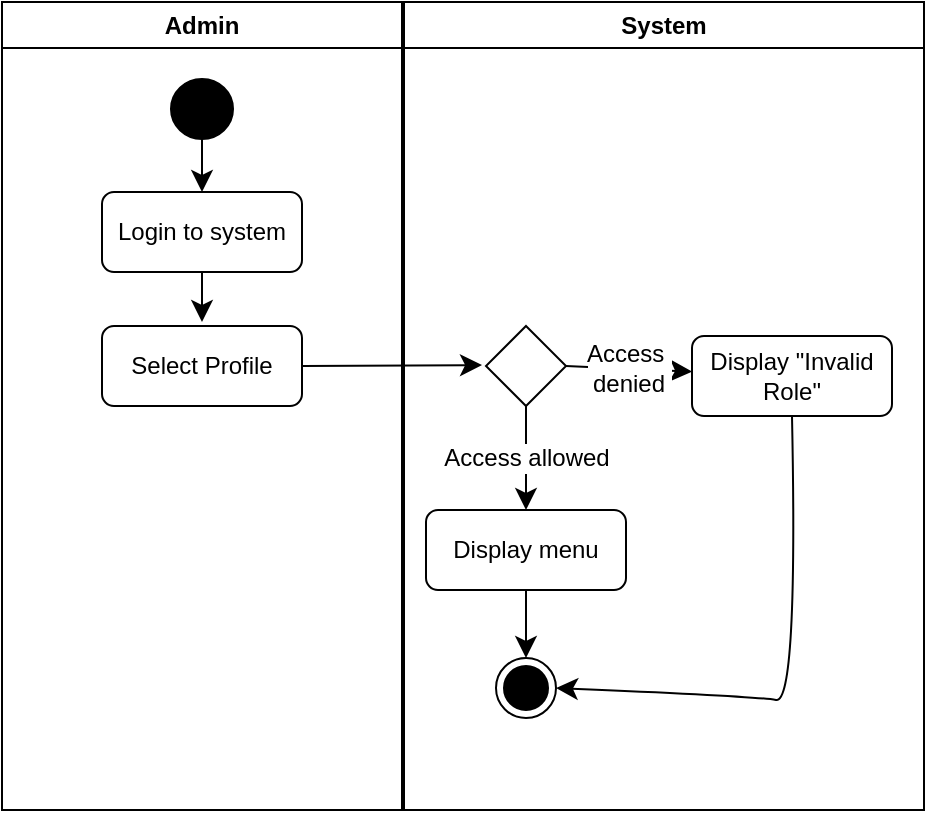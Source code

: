 <mxfile version="24.3.1" type="device">
  <diagram name="Page-1" id="3gBkWp7pDUZ7Cjef1UKf">
    <mxGraphModel dx="461" dy="542" grid="0" gridSize="10" guides="1" tooltips="1" connect="1" arrows="1" fold="1" page="0" pageScale="1" pageWidth="850" pageHeight="1100" math="0" shadow="0">
      <root>
        <mxCell id="0" />
        <mxCell id="1" parent="0" />
        <mxCell id="6UbHO1IqdgQUP5OgPyRk-1" value="Admin" style="swimlane;whiteSpace=wrap;html=1;" vertex="1" parent="1">
          <mxGeometry x="99" y="100" width="200" height="404" as="geometry" />
        </mxCell>
        <mxCell id="6UbHO1IqdgQUP5OgPyRk-10" style="edgeStyle=none;curved=1;rounded=0;orthogonalLoop=1;jettySize=auto;html=1;exitX=0.5;exitY=1;exitDx=0;exitDy=0;exitPerimeter=0;entryX=0.5;entryY=0;entryDx=0;entryDy=0;fontSize=12;startSize=8;endSize=8;" edge="1" parent="6UbHO1IqdgQUP5OgPyRk-1" source="6UbHO1IqdgQUP5OgPyRk-3" target="6UbHO1IqdgQUP5OgPyRk-4">
          <mxGeometry relative="1" as="geometry" />
        </mxCell>
        <mxCell id="6UbHO1IqdgQUP5OgPyRk-3" value="" style="strokeWidth=2;html=1;shape=mxgraph.flowchart.start_2;whiteSpace=wrap;fillColor=#000000;" vertex="1" parent="6UbHO1IqdgQUP5OgPyRk-1">
          <mxGeometry x="85" y="39" width="30" height="29" as="geometry" />
        </mxCell>
        <mxCell id="6UbHO1IqdgQUP5OgPyRk-11" style="edgeStyle=none;curved=1;rounded=0;orthogonalLoop=1;jettySize=auto;html=1;exitX=0.5;exitY=1;exitDx=0;exitDy=0;fontSize=12;startSize=8;endSize=8;" edge="1" parent="6UbHO1IqdgQUP5OgPyRk-1" source="6UbHO1IqdgQUP5OgPyRk-4">
          <mxGeometry relative="1" as="geometry">
            <mxPoint x="100" y="159.961" as="targetPoint" />
          </mxGeometry>
        </mxCell>
        <mxCell id="6UbHO1IqdgQUP5OgPyRk-4" value="Login to system" style="rounded=1;whiteSpace=wrap;html=1;" vertex="1" parent="6UbHO1IqdgQUP5OgPyRk-1">
          <mxGeometry x="50" y="95" width="100" height="40" as="geometry" />
        </mxCell>
        <mxCell id="6UbHO1IqdgQUP5OgPyRk-12" style="edgeStyle=none;curved=1;rounded=0;orthogonalLoop=1;jettySize=auto;html=1;exitX=1;exitY=0.5;exitDx=0;exitDy=0;fontSize=12;startSize=8;endSize=8;" edge="1" parent="6UbHO1IqdgQUP5OgPyRk-1" source="6UbHO1IqdgQUP5OgPyRk-5">
          <mxGeometry relative="1" as="geometry">
            <mxPoint x="240.0" y="181.529" as="targetPoint" />
          </mxGeometry>
        </mxCell>
        <mxCell id="6UbHO1IqdgQUP5OgPyRk-5" value="Select Profile" style="rounded=1;whiteSpace=wrap;html=1;" vertex="1" parent="6UbHO1IqdgQUP5OgPyRk-1">
          <mxGeometry x="50" y="162" width="100" height="40" as="geometry" />
        </mxCell>
        <mxCell id="6UbHO1IqdgQUP5OgPyRk-2" value="System" style="swimlane;whiteSpace=wrap;html=1;" vertex="1" parent="1">
          <mxGeometry x="300" y="100" width="260" height="404" as="geometry" />
        </mxCell>
        <mxCell id="6UbHO1IqdgQUP5OgPyRk-13" value="Access&amp;nbsp;&lt;div&gt;denied&lt;/div&gt;" style="edgeStyle=none;curved=1;rounded=0;orthogonalLoop=1;jettySize=auto;html=1;exitX=1;exitY=0.5;exitDx=0;exitDy=0;fontSize=12;startSize=8;endSize=8;" edge="1" parent="6UbHO1IqdgQUP5OgPyRk-2" source="6UbHO1IqdgQUP5OgPyRk-6" target="6UbHO1IqdgQUP5OgPyRk-7">
          <mxGeometry relative="1" as="geometry" />
        </mxCell>
        <mxCell id="6UbHO1IqdgQUP5OgPyRk-14" value="Access allowed" style="edgeStyle=none;curved=1;rounded=0;orthogonalLoop=1;jettySize=auto;html=1;exitX=0.5;exitY=1;exitDx=0;exitDy=0;entryX=0.5;entryY=0;entryDx=0;entryDy=0;fontSize=12;startSize=8;endSize=8;" edge="1" parent="6UbHO1IqdgQUP5OgPyRk-2" source="6UbHO1IqdgQUP5OgPyRk-6" target="6UbHO1IqdgQUP5OgPyRk-8">
          <mxGeometry relative="1" as="geometry" />
        </mxCell>
        <mxCell id="6UbHO1IqdgQUP5OgPyRk-6" value="" style="rhombus;whiteSpace=wrap;html=1;" vertex="1" parent="6UbHO1IqdgQUP5OgPyRk-2">
          <mxGeometry x="41" y="162" width="40" height="40" as="geometry" />
        </mxCell>
        <mxCell id="6UbHO1IqdgQUP5OgPyRk-15" style="edgeStyle=none;curved=1;rounded=0;orthogonalLoop=1;jettySize=auto;html=1;exitX=0.5;exitY=1;exitDx=0;exitDy=0;entryX=1;entryY=0.5;entryDx=0;entryDy=0;fontSize=12;startSize=8;endSize=8;" edge="1" parent="6UbHO1IqdgQUP5OgPyRk-2" source="6UbHO1IqdgQUP5OgPyRk-7" target="6UbHO1IqdgQUP5OgPyRk-9">
          <mxGeometry relative="1" as="geometry">
            <Array as="points">
              <mxPoint x="197" y="351" />
              <mxPoint x="175" y="347" />
            </Array>
          </mxGeometry>
        </mxCell>
        <mxCell id="6UbHO1IqdgQUP5OgPyRk-7" value="Display &quot;Invalid Role&quot;" style="rounded=1;whiteSpace=wrap;html=1;" vertex="1" parent="6UbHO1IqdgQUP5OgPyRk-2">
          <mxGeometry x="144" y="167" width="100" height="40" as="geometry" />
        </mxCell>
        <mxCell id="6UbHO1IqdgQUP5OgPyRk-16" style="edgeStyle=none;curved=1;rounded=0;orthogonalLoop=1;jettySize=auto;html=1;exitX=0.5;exitY=1;exitDx=0;exitDy=0;entryX=0.5;entryY=0;entryDx=0;entryDy=0;fontSize=12;startSize=8;endSize=8;" edge="1" parent="6UbHO1IqdgQUP5OgPyRk-2" source="6UbHO1IqdgQUP5OgPyRk-8" target="6UbHO1IqdgQUP5OgPyRk-9">
          <mxGeometry relative="1" as="geometry" />
        </mxCell>
        <mxCell id="6UbHO1IqdgQUP5OgPyRk-8" value="Display menu" style="rounded=1;whiteSpace=wrap;html=1;" vertex="1" parent="6UbHO1IqdgQUP5OgPyRk-2">
          <mxGeometry x="11" y="254" width="100" height="40" as="geometry" />
        </mxCell>
        <mxCell id="6UbHO1IqdgQUP5OgPyRk-9" value="" style="ellipse;html=1;shape=endState;fillColor=#000000;strokeColor=#000000;" vertex="1" parent="6UbHO1IqdgQUP5OgPyRk-2">
          <mxGeometry x="46" y="328" width="30" height="30" as="geometry" />
        </mxCell>
      </root>
    </mxGraphModel>
  </diagram>
</mxfile>
